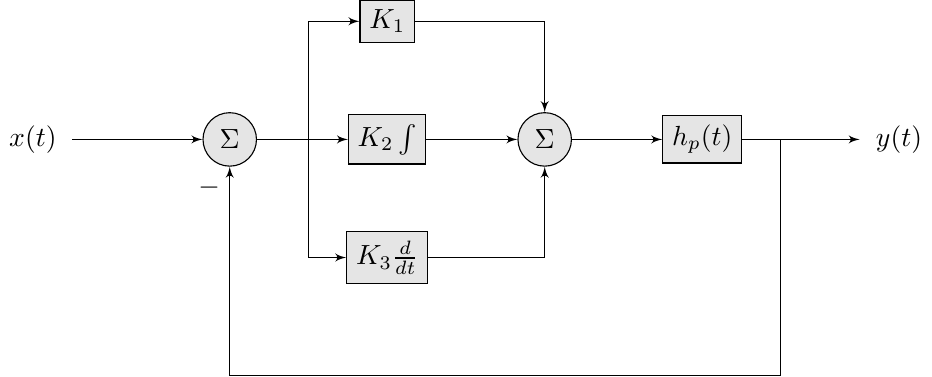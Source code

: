 \documentclass{standalone}

\usepackage{tikz}
\usetikzlibrary{calc}
\usetikzlibrary{positioning}
\usetikzlibrary{shapes,arrows,decorations.pathreplacing,decorations.markings}
\tikzstyle{block} = [draw, fill=gray!20, rectangle]
\tikzstyle{sum} = [draw, fill=gray!20, circle, node distance=1cm]
\tikzstyle{input} = [coordinate]
\tikzstyle{output} = [coordinate]
\tikzstyle{pinstyle} = [pin edge={to-,thin,black}]
\usepackage{pgfplots}
 \pgfplotsset{compat=1.13}
 \usepackage{transparent}

\begin{document}

\begin{tikzpicture}[auto, node distance=1.5cm,>=latex',scale=1, every node/.style={transform shape}]
  
  \node[block] at (4,1.5) (block1) {$K_1$};
  \node[block] at (4,0) (block2) {$K_2 \int$};
  \node[block] at (4,-1.5) (block3) {$K_3 \frac{d}{dt}$};
  \node[block] at (8,0) (plant) {$h_p(t)$};
  
  \node[sum] at (2,0) (sum1) {$\Sigma$};
  \node[sum] at (6,0) (sum2) {$\Sigma$};

  \node [input, name=input] at (0,0) {};
  \node [input, name=w] at (3,0) {};
  \node [input, name=f] at (3,-3) {};
  \node [input, name=output1] at (9,0) {};
  \node [input, name=output2] at (10,0) {};

  \node at (-0.5,0) {$x(t)$};
  \node at (10.5,0) {$y(t)$};
    
  \draw [->] (input) -- (sum1);
  \draw (sum1) -- (w);
  \draw [->] (w) |- (block1);
  \draw [->] (w) -- (block2);
  \draw [->] (w) |- (block3);
  \draw [->] (block1) -| (sum2);
  \draw [->] (block2) -- (sum2);
  \draw [->] (block3) -| (sum2);
  \draw [->] (sum2) -- (plant);
  \draw (plant) -- (output1);
  \draw (output1) |- (f);
  \draw [->] (f) -| node[pos=0.95] {$-$} (sum1);
  \draw [->] (output1) -- (output2);
\end{tikzpicture}

\end{document}
